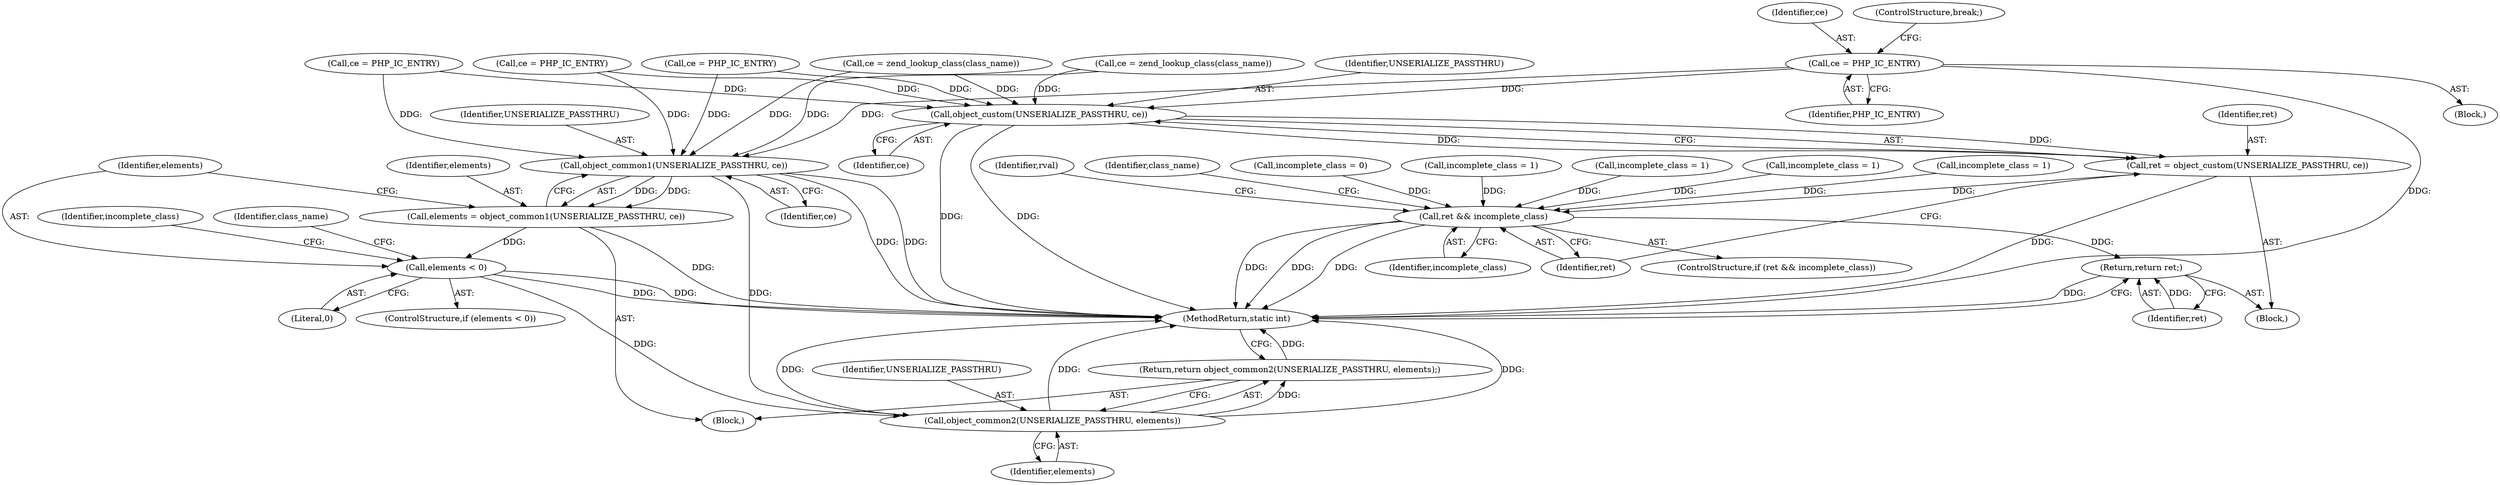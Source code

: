 digraph "0_php-src_1a23ebc1fff59bf480ca92963b36eba5c1b904c4@pointer" {
"1000591" [label="(Call,ce = PHP_IC_ENTRY)"];
"1000786" [label="(Call,object_custom(UNSERIALIZE_PASSTHRU, ce))"];
"1000784" [label="(Call,ret = object_custom(UNSERIALIZE_PASSTHRU, ce))"];
"1000790" [label="(Call,ret && incomplete_class)"];
"1000801" [label="(Return,return ret;)"];
"1000805" [label="(Call,object_common1(UNSERIALIZE_PASSTHRU, ce))"];
"1000803" [label="(Call,elements = object_common1(UNSERIALIZE_PASSTHRU, ce))"];
"1000809" [label="(Call,elements < 0)"];
"1000828" [label="(Call,object_common2(UNSERIALIZE_PASSTHRU, elements))"];
"1000827" [label="(Return,return object_common2(UNSERIALIZE_PASSTHRU, elements);)"];
"1000789" [label="(ControlStructure,if (ret && incomplete_class))"];
"1002471" [label="(MethodReturn,static int)"];
"1000703" [label="(Call,incomplete_class = 1)"];
"1000784" [label="(Call,ret = object_custom(UNSERIALIZE_PASSTHRU, ce))"];
"1000806" [label="(Identifier,UNSERIALIZE_PASSTHRU)"];
"1000706" [label="(Call,ce = PHP_IC_ENTRY)"];
"1000786" [label="(Call,object_custom(UNSERIALIZE_PASSTHRU, ce))"];
"1000805" [label="(Call,object_common1(UNSERIALIZE_PASSTHRU, ce))"];
"1000588" [label="(Call,incomplete_class = 1)"];
"1000598" [label="(Call,ce = zend_lookup_class(class_name))"];
"1000804" [label="(Identifier,elements)"];
"1000787" [label="(Identifier,UNSERIALIZE_PASSTHRU)"];
"1000641" [label="(Call,incomplete_class = 1)"];
"1000830" [label="(Identifier,elements)"];
"1000803" [label="(Call,elements = object_common1(UNSERIALIZE_PASSTHRU, ce))"];
"1000802" [label="(Identifier,ret)"];
"1000745" [label="(Call,ce = zend_lookup_class(class_name))"];
"1000592" [label="(Identifier,ce)"];
"1000828" [label="(Call,object_common2(UNSERIALIZE_PASSTHRU, elements))"];
"1000801" [label="(Return,return ret;)"];
"1000757" [label="(Call,incomplete_class = 1)"];
"1000594" [label="(ControlStructure,break;)"];
"1000814" [label="(Identifier,class_name)"];
"1000587" [label="(Block,)"];
"1000760" [label="(Call,ce = PHP_IC_ENTRY)"];
"1000795" [label="(Identifier,rval)"];
"1000782" [label="(Block,)"];
"1000818" [label="(Identifier,incomplete_class)"];
"1000454" [label="(Block,)"];
"1000809" [label="(Call,elements < 0)"];
"1000788" [label="(Identifier,ce)"];
"1000810" [label="(Identifier,elements)"];
"1000800" [label="(Identifier,class_name)"];
"1000792" [label="(Identifier,incomplete_class)"];
"1000464" [label="(Call,incomplete_class = 0)"];
"1000807" [label="(Identifier,ce)"];
"1000790" [label="(Call,ret && incomplete_class)"];
"1000829" [label="(Identifier,UNSERIALIZE_PASSTHRU)"];
"1000593" [label="(Identifier,PHP_IC_ENTRY)"];
"1000827" [label="(Return,return object_common2(UNSERIALIZE_PASSTHRU, elements);)"];
"1000644" [label="(Call,ce = PHP_IC_ENTRY)"];
"1000591" [label="(Call,ce = PHP_IC_ENTRY)"];
"1000791" [label="(Identifier,ret)"];
"1000811" [label="(Literal,0)"];
"1000808" [label="(ControlStructure,if (elements < 0))"];
"1000785" [label="(Identifier,ret)"];
"1000591" -> "1000587"  [label="AST: "];
"1000591" -> "1000593"  [label="CFG: "];
"1000592" -> "1000591"  [label="AST: "];
"1000593" -> "1000591"  [label="AST: "];
"1000594" -> "1000591"  [label="CFG: "];
"1000591" -> "1002471"  [label="DDG: "];
"1000591" -> "1000786"  [label="DDG: "];
"1000591" -> "1000805"  [label="DDG: "];
"1000786" -> "1000784"  [label="AST: "];
"1000786" -> "1000788"  [label="CFG: "];
"1000787" -> "1000786"  [label="AST: "];
"1000788" -> "1000786"  [label="AST: "];
"1000784" -> "1000786"  [label="CFG: "];
"1000786" -> "1002471"  [label="DDG: "];
"1000786" -> "1002471"  [label="DDG: "];
"1000786" -> "1000784"  [label="DDG: "];
"1000786" -> "1000784"  [label="DDG: "];
"1000598" -> "1000786"  [label="DDG: "];
"1000745" -> "1000786"  [label="DDG: "];
"1000760" -> "1000786"  [label="DDG: "];
"1000644" -> "1000786"  [label="DDG: "];
"1000706" -> "1000786"  [label="DDG: "];
"1000784" -> "1000782"  [label="AST: "];
"1000785" -> "1000784"  [label="AST: "];
"1000791" -> "1000784"  [label="CFG: "];
"1000784" -> "1002471"  [label="DDG: "];
"1000784" -> "1000790"  [label="DDG: "];
"1000790" -> "1000789"  [label="AST: "];
"1000790" -> "1000791"  [label="CFG: "];
"1000790" -> "1000792"  [label="CFG: "];
"1000791" -> "1000790"  [label="AST: "];
"1000792" -> "1000790"  [label="AST: "];
"1000795" -> "1000790"  [label="CFG: "];
"1000800" -> "1000790"  [label="CFG: "];
"1000790" -> "1002471"  [label="DDG: "];
"1000790" -> "1002471"  [label="DDG: "];
"1000790" -> "1002471"  [label="DDG: "];
"1000588" -> "1000790"  [label="DDG: "];
"1000757" -> "1000790"  [label="DDG: "];
"1000464" -> "1000790"  [label="DDG: "];
"1000703" -> "1000790"  [label="DDG: "];
"1000641" -> "1000790"  [label="DDG: "];
"1000790" -> "1000801"  [label="DDG: "];
"1000801" -> "1000782"  [label="AST: "];
"1000801" -> "1000802"  [label="CFG: "];
"1000802" -> "1000801"  [label="AST: "];
"1002471" -> "1000801"  [label="CFG: "];
"1000801" -> "1002471"  [label="DDG: "];
"1000802" -> "1000801"  [label="DDG: "];
"1000805" -> "1000803"  [label="AST: "];
"1000805" -> "1000807"  [label="CFG: "];
"1000806" -> "1000805"  [label="AST: "];
"1000807" -> "1000805"  [label="AST: "];
"1000803" -> "1000805"  [label="CFG: "];
"1000805" -> "1002471"  [label="DDG: "];
"1000805" -> "1002471"  [label="DDG: "];
"1000805" -> "1000803"  [label="DDG: "];
"1000805" -> "1000803"  [label="DDG: "];
"1000598" -> "1000805"  [label="DDG: "];
"1000745" -> "1000805"  [label="DDG: "];
"1000760" -> "1000805"  [label="DDG: "];
"1000644" -> "1000805"  [label="DDG: "];
"1000706" -> "1000805"  [label="DDG: "];
"1000805" -> "1000828"  [label="DDG: "];
"1000803" -> "1000454"  [label="AST: "];
"1000804" -> "1000803"  [label="AST: "];
"1000810" -> "1000803"  [label="CFG: "];
"1000803" -> "1002471"  [label="DDG: "];
"1000803" -> "1000809"  [label="DDG: "];
"1000809" -> "1000808"  [label="AST: "];
"1000809" -> "1000811"  [label="CFG: "];
"1000810" -> "1000809"  [label="AST: "];
"1000811" -> "1000809"  [label="AST: "];
"1000814" -> "1000809"  [label="CFG: "];
"1000818" -> "1000809"  [label="CFG: "];
"1000809" -> "1002471"  [label="DDG: "];
"1000809" -> "1002471"  [label="DDG: "];
"1000809" -> "1000828"  [label="DDG: "];
"1000828" -> "1000827"  [label="AST: "];
"1000828" -> "1000830"  [label="CFG: "];
"1000829" -> "1000828"  [label="AST: "];
"1000830" -> "1000828"  [label="AST: "];
"1000827" -> "1000828"  [label="CFG: "];
"1000828" -> "1002471"  [label="DDG: "];
"1000828" -> "1002471"  [label="DDG: "];
"1000828" -> "1002471"  [label="DDG: "];
"1000828" -> "1000827"  [label="DDG: "];
"1000827" -> "1000454"  [label="AST: "];
"1002471" -> "1000827"  [label="CFG: "];
"1000827" -> "1002471"  [label="DDG: "];
}
